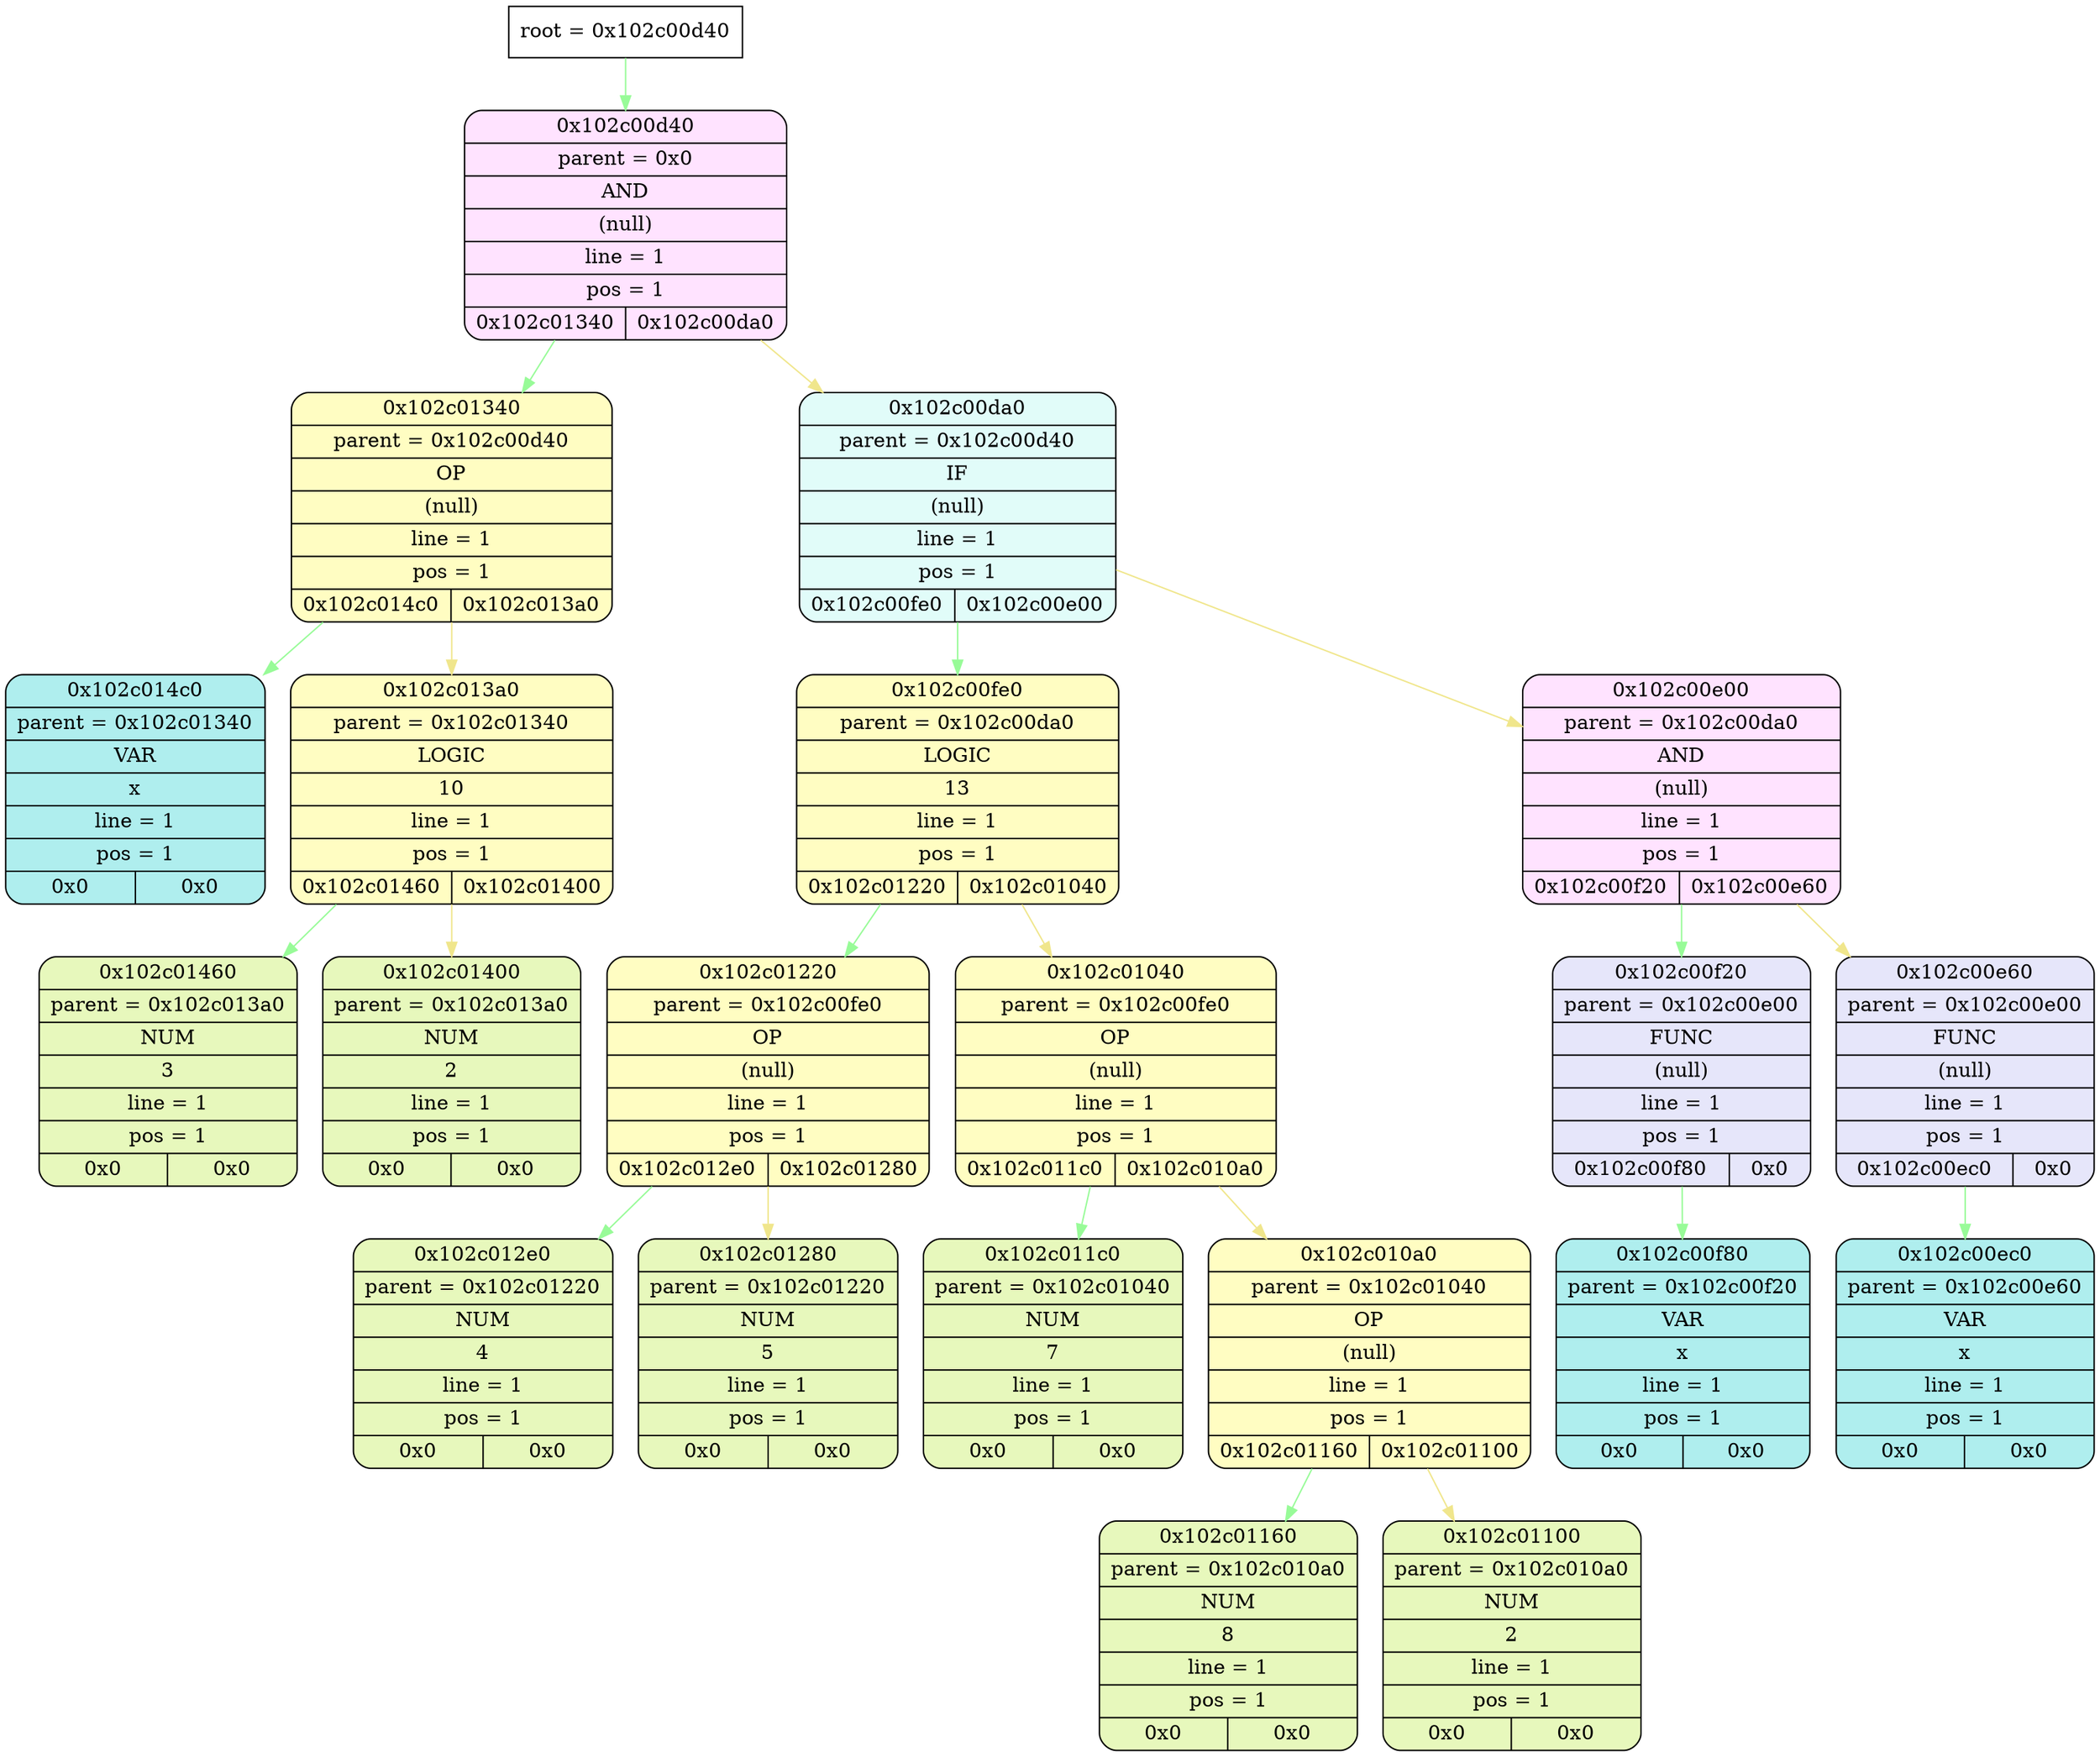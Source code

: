 digraph
{
    node_info[shape = record, label = "{root = 0x102c00d40}"];

    node_info->node_0x102c00d40 [color = "#98FB98"];
    node_0x102c00d40[shape = Mrecord, label = "{{0x102c00d40} | {parent =  0x0} | {AND} | {(null)} | {line = 1} | {pos = 1} | {0x102c01340 | 0x102c00da0}}",
                                        style="filled", fillcolor="#FFE3FF"];
    node_0x102c01340[shape = Mrecord, label = "{{0x102c01340} | {parent =  0x102c00d40} | {OP} | {(null)} | {line = 1} | {pos = 1} | {0x102c014c0 | 0x102c013a0}}",
                                        style="filled", fillcolor="#FFFDC2"];
    node_0x102c014c0[shape = Mrecord, label = "{{0x102c014c0} | {parent =  0x102c01340} | {VAR} | {x} | {line = 1} | {pos = 1} | {0x0 | 0x0}}",
                                        style="filled", fillcolor="#AFEEEE"];
    node_0x102c013a0[shape = Mrecord, label = "{{0x102c013a0} | {parent =  0x102c01340} | {LOGIC} | {10} | {line = 1} | {pos = 1} | {0x102c01460 | 0x102c01400}}",
                style="filled", fillcolor="#FFFDC2"];
    node_0x102c01460[shape = Mrecord, label = "{{0x102c01460} | {parent =  0x102c013a0} | {NUM} | {3} | {line = 1} | {pos = 1} | {0x0 | 0x0}}",
                style="filled", fillcolor="#E7F8BC"];
    node_0x102c01400[shape = Mrecord, label = "{{0x102c01400} | {parent =  0x102c013a0} | {NUM} | {2} | {line = 1} | {pos = 1} | {0x0 | 0x0}}",
                style="filled", fillcolor="#E7F8BC"];
    node_0x102c00da0[shape = Mrecord, label = "{{0x102c00da0} | {parent =  0x102c00d40} | {IF} | {(null)} | {line = 1} | {pos = 1} | {0x102c00fe0 | 0x102c00e00}}",
                                        style="filled", fillcolor="#E1FCF9"];
    node_0x102c00fe0[shape = Mrecord, label = "{{0x102c00fe0} | {parent =  0x102c00da0} | {LOGIC} | {13} | {line = 1} | {pos = 1} | {0x102c01220 | 0x102c01040}}",
                style="filled", fillcolor="#FFFDC2"];
    node_0x102c01220[shape = Mrecord, label = "{{0x102c01220} | {parent =  0x102c00fe0} | {OP} | {(null)} | {line = 1} | {pos = 1} | {0x102c012e0 | 0x102c01280}}",
                                        style="filled", fillcolor="#FFFDC2"];
    node_0x102c012e0[shape = Mrecord, label = "{{0x102c012e0} | {parent =  0x102c01220} | {NUM} | {4} | {line = 1} | {pos = 1} | {0x0 | 0x0}}",
                style="filled", fillcolor="#E7F8BC"];
    node_0x102c01280[shape = Mrecord, label = "{{0x102c01280} | {parent =  0x102c01220} | {NUM} | {5} | {line = 1} | {pos = 1} | {0x0 | 0x0}}",
                style="filled", fillcolor="#E7F8BC"];
    node_0x102c01040[shape = Mrecord, label = "{{0x102c01040} | {parent =  0x102c00fe0} | {OP} | {(null)} | {line = 1} | {pos = 1} | {0x102c011c0 | 0x102c010a0}}",
                                        style="filled", fillcolor="#FFFDC2"];
    node_0x102c011c0[shape = Mrecord, label = "{{0x102c011c0} | {parent =  0x102c01040} | {NUM} | {7} | {line = 1} | {pos = 1} | {0x0 | 0x0}}",
                style="filled", fillcolor="#E7F8BC"];
    node_0x102c010a0[shape = Mrecord, label = "{{0x102c010a0} | {parent =  0x102c01040} | {OP} | {(null)} | {line = 1} | {pos = 1} | {0x102c01160 | 0x102c01100}}",
                                        style="filled", fillcolor="#FFFDC2"];
    node_0x102c01160[shape = Mrecord, label = "{{0x102c01160} | {parent =  0x102c010a0} | {NUM} | {8} | {line = 1} | {pos = 1} | {0x0 | 0x0}}",
                style="filled", fillcolor="#E7F8BC"];
    node_0x102c01100[shape = Mrecord, label = "{{0x102c01100} | {parent =  0x102c010a0} | {NUM} | {2} | {line = 1} | {pos = 1} | {0x0 | 0x0}}",
                style="filled", fillcolor="#E7F8BC"];
    node_0x102c00e00[shape = Mrecord, label = "{{0x102c00e00} | {parent =  0x102c00da0} | {AND} | {(null)} | {line = 1} | {pos = 1} | {0x102c00f20 | 0x102c00e60}}",
                                        style="filled", fillcolor="#FFE3FF"];
    node_0x102c00f20[shape = Mrecord, label = "{{0x102c00f20} | {parent =  0x102c00e00} | {FUNC} | {(null)} | {line = 1} | {pos = 1} | {0x102c00f80 | 0x0}}",
                                        style="filled", fillcolor="#E6E6FA"];
    node_0x102c00f80[shape = Mrecord, label = "{{0x102c00f80} | {parent =  0x102c00f20} | {VAR} | {x} | {line = 1} | {pos = 1} | {0x0 | 0x0}}",
                                        style="filled", fillcolor="#AFEEEE"];
    node_0x102c00e60[shape = Mrecord, label = "{{0x102c00e60} | {parent =  0x102c00e00} | {FUNC} | {(null)} | {line = 1} | {pos = 1} | {0x102c00ec0 | 0x0}}",
                                        style="filled", fillcolor="#E6E6FA"];
    node_0x102c00ec0[shape = Mrecord, label = "{{0x102c00ec0} | {parent =  0x102c00e60} | {VAR} | {x} | {line = 1} | {pos = 1} | {0x0 | 0x0}}",
                                        style="filled", fillcolor="#AFEEEE"];
    node_0x102c00d40->node_0x102c01340 [color = "#98FB98"];
    node_0x102c01340->node_0x102c014c0 [color = "#98FB98"];
    node_0x102c01340->node_0x102c013a0 [color = "#F0E68C"];
    node_0x102c013a0->node_0x102c01460 [color = "#98FB98"];
    node_0x102c013a0->node_0x102c01400 [color = "#F0E68C"];
    node_0x102c00d40->node_0x102c00da0 [color = "#F0E68C"];
    node_0x102c00da0->node_0x102c00fe0 [color = "#98FB98"];
    node_0x102c00fe0->node_0x102c01220 [color = "#98FB98"];
    node_0x102c01220->node_0x102c012e0 [color = "#98FB98"];
    node_0x102c01220->node_0x102c01280 [color = "#F0E68C"];
    node_0x102c00fe0->node_0x102c01040 [color = "#F0E68C"];
    node_0x102c01040->node_0x102c011c0 [color = "#98FB98"];
    node_0x102c01040->node_0x102c010a0 [color = "#F0E68C"];
    node_0x102c010a0->node_0x102c01160 [color = "#98FB98"];
    node_0x102c010a0->node_0x102c01100 [color = "#F0E68C"];
    node_0x102c00da0->node_0x102c00e00 [color = "#F0E68C"];
    node_0x102c00e00->node_0x102c00f20 [color = "#98FB98"];
    node_0x102c00f20->node_0x102c00f80 [color = "#98FB98"];
    node_0x102c00e00->node_0x102c00e60 [color = "#F0E68C"];
    node_0x102c00e60->node_0x102c00ec0 [color = "#98FB98"];
}